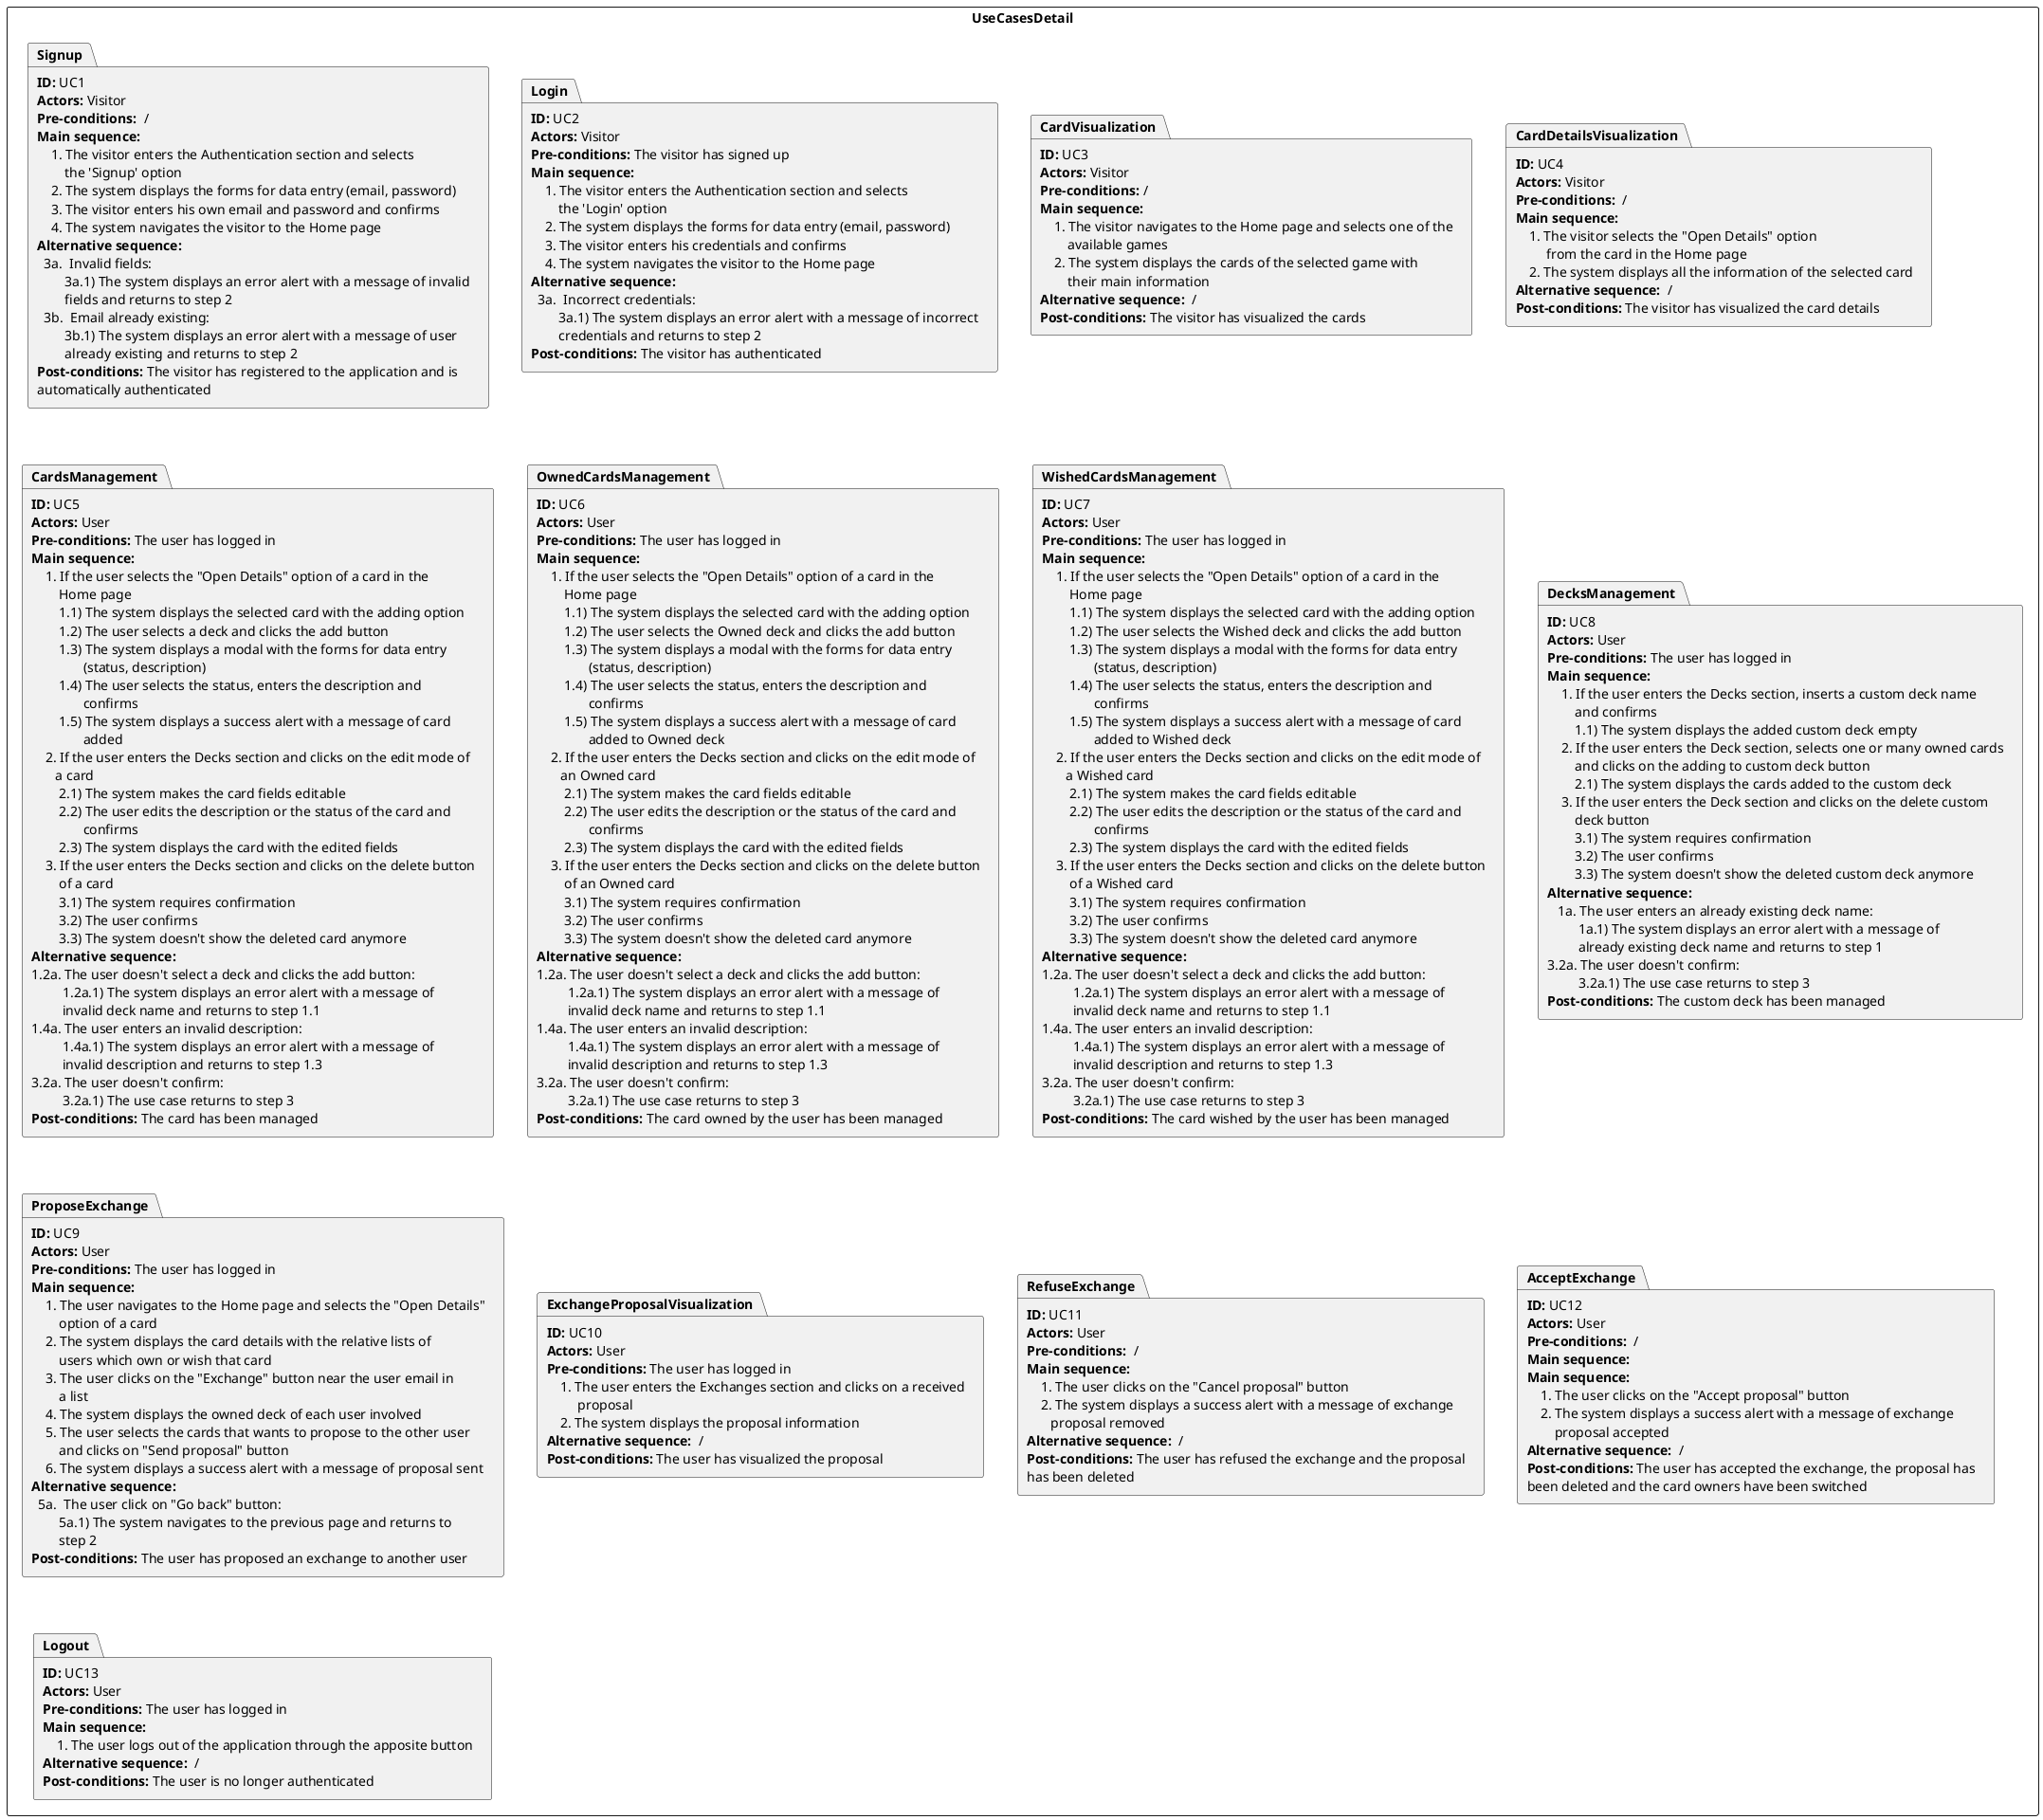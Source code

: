 @startuml UseCasesDetail

rectangle UseCasesDetail {
    package Signup [
    **ID:** UC1
    **Actors:** Visitor
    **Pre-conditions:**  /
    **Main sequence:**
        1. The visitor enters the Authentication section and selects
            the 'Signup' option
        2. The system displays the forms for data entry (email, password)
        3. The visitor enters his own email and password and confirms
        4. The system navigates the visitor to the Home page
    **Alternative sequence:**
      3a.  Invalid fields:
            3a.1) The system displays an error alert with a message of invalid
            fields and returns to step 2
      3b.  Email already existing:
            3b.1) The system displays an error alert with a message of user
            already existing and returns to step 2
    **Post-conditions:** The visitor has registered to the application and is
    automatically authenticated
    ]

    package Login [
    **ID:** UC2
    **Actors:** Visitor
    **Pre-conditions:** The visitor has signed up
    **Main sequence:**
        1. The visitor enters the Authentication section and selects
            the 'Login' option
        2. The system displays the forms for data entry (email, password)
        3. The visitor enters his credentials and confirms
        4. The system navigates the visitor to the Home page
    **Alternative sequence:**
      3a.  Incorrect credentials:
            3a.1) The system displays an error alert with a message of incorrect
            credentials and returns to step 2
    **Post-conditions:** The visitor has authenticated
    ]

    package CardVisualization [
    **ID:** UC3
    **Actors:** Visitor
    **Pre-conditions:** /
    **Main sequence:**
        1. The visitor navigates to the Home page and selects one of the
            available games
        2. The system displays the cards of the selected game with
            their main information
    **Alternative sequence:**  /
    **Post-conditions:** The visitor has visualized the cards
    ]

    package CardDetailsVisualization [
    **ID:** UC4
    **Actors:** Visitor
    **Pre-conditions:**  /
    **Main sequence:**
        1. The visitor selects the "Open Details" option
             from the card in the Home page
        2. The system displays all the information of the selected card
    **Alternative sequence:**  /
    **Post-conditions:** The visitor has visualized the card details
    ]

    package CardsManagement [
    **ID:** UC5
    **Actors:** User
    **Pre-conditions:** The user has logged in
    **Main sequence:**
        1. If the user selects the "Open Details" option of a card in the
            Home page
            1.1) The system displays the selected card with the adding option
            1.2) The user selects a deck and clicks the add button
            1.3) The system displays a modal with the forms for data entry
                   (status, description)
            1.4) The user selects the status, enters the description and
                   confirms
            1.5) The system displays a success alert with a message of card
                   added
        2. If the user enters the Decks section and clicks on the edit mode of
           a card
            2.1) The system makes the card fields editable
            2.2) The user edits the description or the status of the card and
                   confirms
            2.3) The system displays the card with the edited fields
        3. If the user enters the Decks section and clicks on the delete button
            of a card
            3.1) The system requires confirmation
            3.2) The user confirms
            3.3) The system doesn't show the deleted card anymore
    **Alternative sequence:**
    1.2a. The user doesn't select a deck and clicks the add button:
             1.2a.1) The system displays an error alert with a message of
             invalid deck name and returns to step 1.1
    1.4a. The user enters an invalid description:
             1.4a.1) The system displays an error alert with a message of
             invalid description and returns to step 1.3
    3.2a. The user doesn't confirm:
             3.2a.1) The use case returns to step 3
    **Post-conditions:** The card has been managed
    ]

    package OwnedCardsManagement [
    **ID:** UC6
    **Actors:** User
    **Pre-conditions:** The user has logged in
    **Main sequence:**
        1. If the user selects the "Open Details" option of a card in the
            Home page
            1.1) The system displays the selected card with the adding option
            1.2) The user selects the Owned deck and clicks the add button
            1.3) The system displays a modal with the forms for data entry
                   (status, description)
            1.4) The user selects the status, enters the description and
                   confirms
            1.5) The system displays a success alert with a message of card
                   added to Owned deck
        2. If the user enters the Decks section and clicks on the edit mode of
           an Owned card
            2.1) The system makes the card fields editable
            2.2) The user edits the description or the status of the card and
                   confirms
            2.3) The system displays the card with the edited fields
        3. If the user enters the Decks section and clicks on the delete button
            of an Owned card
            3.1) The system requires confirmation
            3.2) The user confirms
            3.3) The system doesn't show the deleted card anymore
    **Alternative sequence:**
    1.2a. The user doesn't select a deck and clicks the add button:
             1.2a.1) The system displays an error alert with a message of
             invalid deck name and returns to step 1.1
    1.4a. The user enters an invalid description:
             1.4a.1) The system displays an error alert with a message of
             invalid description and returns to step 1.3
    3.2a. The user doesn't confirm:
             3.2a.1) The use case returns to step 3
    **Post-conditions:** The card owned by the user has been managed
    ]

    package WishedCardsManagement [
    **ID:** UC7
    **Actors:** User
    **Pre-conditions:** The user has logged in
    **Main sequence:**
        1. If the user selects the "Open Details" option of a card in the
            Home page
            1.1) The system displays the selected card with the adding option
            1.2) The user selects the Wished deck and clicks the add button
            1.3) The system displays a modal with the forms for data entry
                   (status, description)
            1.4) The user selects the status, enters the description and
                   confirms
            1.5) The system displays a success alert with a message of card
                   added to Wished deck
        2. If the user enters the Decks section and clicks on the edit mode of
           a Wished card
            2.1) The system makes the card fields editable
            2.2) The user edits the description or the status of the card and
                   confirms
            2.3) The system displays the card with the edited fields
        3. If the user enters the Decks section and clicks on the delete button
            of a Wished card
            3.1) The system requires confirmation
            3.2) The user confirms
            3.3) The system doesn't show the deleted card anymore
    **Alternative sequence:**
    1.2a. The user doesn't select a deck and clicks the add button:
             1.2a.1) The system displays an error alert with a message of
             invalid deck name and returns to step 1.1
    1.4a. The user enters an invalid description:
             1.4a.1) The system displays an error alert with a message of
             invalid description and returns to step 1.3
    3.2a. The user doesn't confirm:
             3.2a.1) The use case returns to step 3
    **Post-conditions:** The card wished by the user has been managed
    ]

    package DecksManagement [
    **ID:** UC8
    **Actors:** User
    **Pre-conditions:** The user has logged in
    **Main sequence:**
        1. If the user enters the Decks section, inserts a custom deck name
            and confirms
            1.1) The system displays the added custom deck empty
        2. If the user enters the Deck section, selects one or many owned cards
            and clicks on the adding to custom deck button
            2.1) The system displays the cards added to the custom deck
        3. If the user enters the Deck section and clicks on the delete custom
            deck button
            3.1) The system requires confirmation
            3.2) The user confirms
            3.3) The system doesn't show the deleted custom deck anymore
    **Alternative sequence:**
       1a. The user enters an already existing deck name:
             1a.1) The system displays an error alert with a message of
             already existing deck name and returns to step 1
    3.2a. The user doesn't confirm:
             3.2a.1) The use case returns to step 3
    **Post-conditions:** The custom deck has been managed
    ]

    package ProposeExchange [
    **ID:** UC9
    **Actors:** User
    **Pre-conditions:** The user has logged in
    **Main sequence:**
        1. The user navigates to the Home page and selects the "Open Details"
            option of a card
        2. The system displays the card details with the relative lists of
            users which own or wish that card
        3. The user clicks on the "Exchange" button near the user email in
            a list
        4. The system displays the owned deck of each user involved
        5. The user selects the cards that wants to propose to the other user
            and clicks on "Send proposal" button
        6. The system displays a success alert with a message of proposal sent
    **Alternative sequence:**
      5a.  The user click on "Go back" button:
            5a.1) The system navigates to the previous page and returns to
            step 2
    **Post-conditions:** The user has proposed an exchange to another user
    ]

    package ExchangeProposalVisualization [
    **ID:** UC10
    **Actors:** User
    **Pre-conditions:** The user has logged in
        1. The user enters the Exchanges section and clicks on a received
             proposal
        2. The system displays the proposal information
    **Alternative sequence:**  /
    **Post-conditions:** The user has visualized the proposal
    ]

    package RefuseExchange [
    **ID:** UC11
    **Actors:** User
    **Pre-conditions:**  /
    **Main sequence:**
        1. The user clicks on the "Cancel proposal" button
        2. The system displays a success alert with a message of exchange
           proposal removed
    **Alternative sequence:**  /
    **Post-conditions:** The user has refused the exchange and the proposal
    has been deleted
    ]

    package AcceptExchange [
    **ID:** UC12
    **Actors:** User
    **Pre-conditions:**  /
    **Main sequence:**
    **Main sequence:**
        1. The user clicks on the "Accept proposal" button
        2. The system displays a success alert with a message of exchange
            proposal accepted
    **Alternative sequence:**  /
    **Post-conditions:** The user has accepted the exchange, the proposal has
    been deleted and the card owners have been switched
    ]

    package Logout [
    **ID:** UC13
    **Actors:** User
    **Pre-conditions:** The user has logged in
    **Main sequence:**
        1. The user logs out of the application through the apposite button
    **Alternative sequence:**  /
    **Post-conditions:** The user is no longer authenticated
    ]
}

@enduml